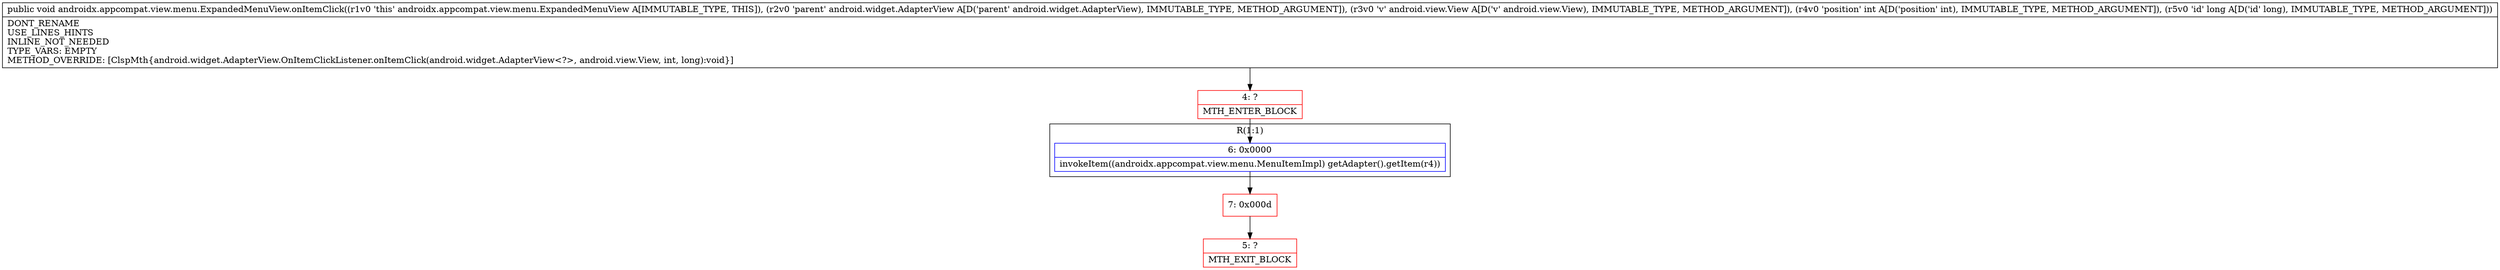 digraph "CFG forandroidx.appcompat.view.menu.ExpandedMenuView.onItemClick(Landroid\/widget\/AdapterView;Landroid\/view\/View;IJ)V" {
subgraph cluster_Region_851207732 {
label = "R(1:1)";
node [shape=record,color=blue];
Node_6 [shape=record,label="{6\:\ 0x0000|invokeItem((androidx.appcompat.view.menu.MenuItemImpl) getAdapter().getItem(r4))\l}"];
}
Node_4 [shape=record,color=red,label="{4\:\ ?|MTH_ENTER_BLOCK\l}"];
Node_7 [shape=record,color=red,label="{7\:\ 0x000d}"];
Node_5 [shape=record,color=red,label="{5\:\ ?|MTH_EXIT_BLOCK\l}"];
MethodNode[shape=record,label="{public void androidx.appcompat.view.menu.ExpandedMenuView.onItemClick((r1v0 'this' androidx.appcompat.view.menu.ExpandedMenuView A[IMMUTABLE_TYPE, THIS]), (r2v0 'parent' android.widget.AdapterView A[D('parent' android.widget.AdapterView), IMMUTABLE_TYPE, METHOD_ARGUMENT]), (r3v0 'v' android.view.View A[D('v' android.view.View), IMMUTABLE_TYPE, METHOD_ARGUMENT]), (r4v0 'position' int A[D('position' int), IMMUTABLE_TYPE, METHOD_ARGUMENT]), (r5v0 'id' long A[D('id' long), IMMUTABLE_TYPE, METHOD_ARGUMENT]))  | DONT_RENAME\lUSE_LINES_HINTS\lINLINE_NOT_NEEDED\lTYPE_VARS: EMPTY\lMETHOD_OVERRIDE: [ClspMth\{android.widget.AdapterView.OnItemClickListener.onItemClick(android.widget.AdapterView\<?\>, android.view.View, int, long):void\}]\l}"];
MethodNode -> Node_4;Node_6 -> Node_7;
Node_4 -> Node_6;
Node_7 -> Node_5;
}

